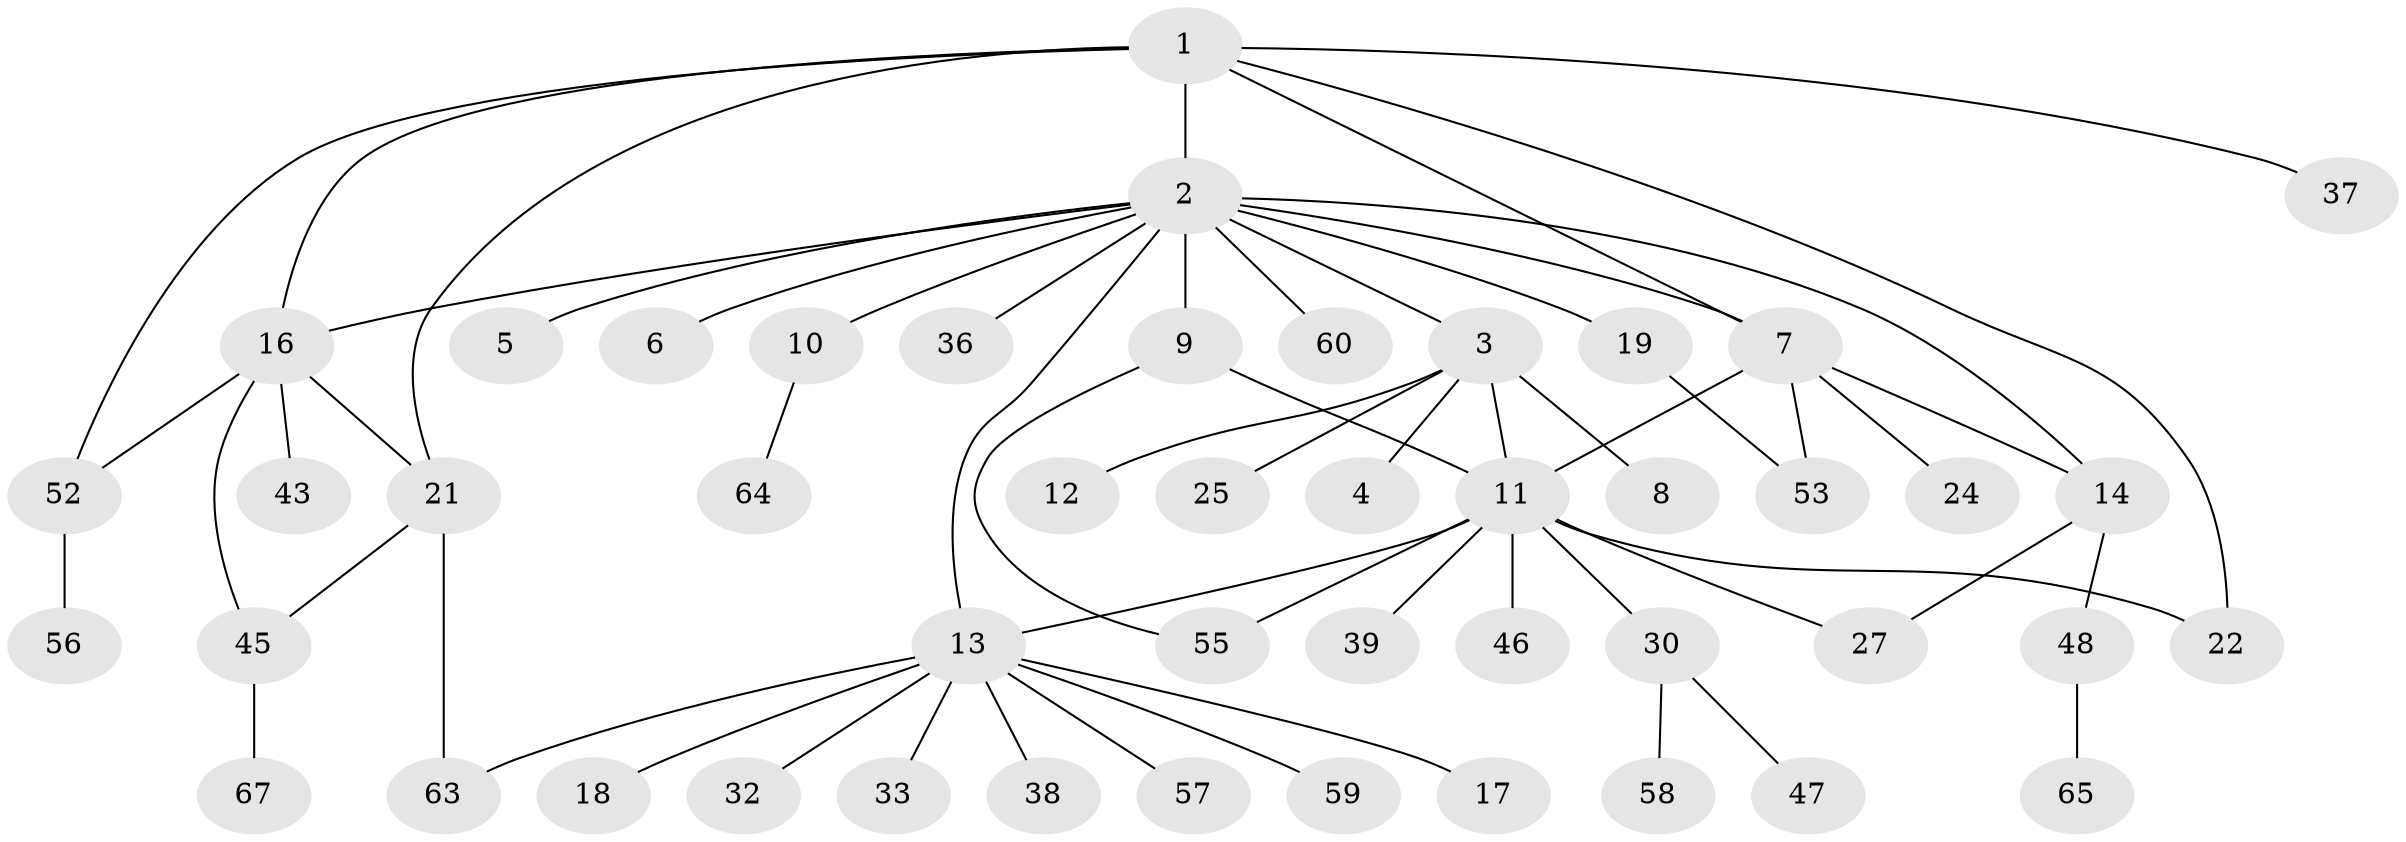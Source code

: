 // original degree distribution, {7: 0.04477611940298507, 12: 0.014925373134328358, 1: 0.5074626865671642, 8: 0.014925373134328358, 4: 0.07462686567164178, 2: 0.14925373134328357, 5: 0.029850746268656716, 11: 0.014925373134328358, 3: 0.14925373134328357}
// Generated by graph-tools (version 1.1) at 2025/41/03/06/25 10:41:46]
// undirected, 47 vertices, 60 edges
graph export_dot {
graph [start="1"]
  node [color=gray90,style=filled];
  1 [super="+51"];
  2 [super="+35"];
  3 [super="+26"];
  4;
  5;
  6;
  7 [super="+54"];
  8;
  9 [super="+42"];
  10;
  11 [super="+15"];
  12;
  13 [super="+29"];
  14 [super="+41"];
  16 [super="+20"];
  17;
  18 [super="+23"];
  19 [super="+28"];
  21 [super="+31"];
  22 [super="+34"];
  24;
  25;
  27 [super="+40"];
  30 [super="+44"];
  32;
  33;
  36;
  37 [super="+50"];
  38;
  39;
  43;
  45 [super="+66"];
  46;
  47 [super="+49"];
  48 [super="+62"];
  52 [super="+61"];
  53;
  55;
  56;
  57;
  58;
  59;
  60;
  63;
  64;
  65;
  67;
  1 -- 2;
  1 -- 7;
  1 -- 16;
  1 -- 37;
  1 -- 52;
  1 -- 21;
  1 -- 22;
  2 -- 3;
  2 -- 5;
  2 -- 6;
  2 -- 7 [weight=2];
  2 -- 9;
  2 -- 10;
  2 -- 13;
  2 -- 19;
  2 -- 60;
  2 -- 14;
  2 -- 16;
  2 -- 36;
  3 -- 4;
  3 -- 8;
  3 -- 11;
  3 -- 12;
  3 -- 25;
  7 -- 11;
  7 -- 14;
  7 -- 24;
  7 -- 53;
  9 -- 55;
  9 -- 11;
  10 -- 64;
  11 -- 22;
  11 -- 55;
  11 -- 39;
  11 -- 30;
  11 -- 27;
  11 -- 13;
  11 -- 46;
  13 -- 17;
  13 -- 18;
  13 -- 32;
  13 -- 38;
  13 -- 57;
  13 -- 59;
  13 -- 63;
  13 -- 33;
  14 -- 48;
  14 -- 27;
  16 -- 21;
  16 -- 45;
  16 -- 43;
  16 -- 52;
  19 -- 53;
  21 -- 63 [weight=2];
  21 -- 45;
  30 -- 47;
  30 -- 58;
  45 -- 67;
  48 -- 65;
  52 -- 56;
}
